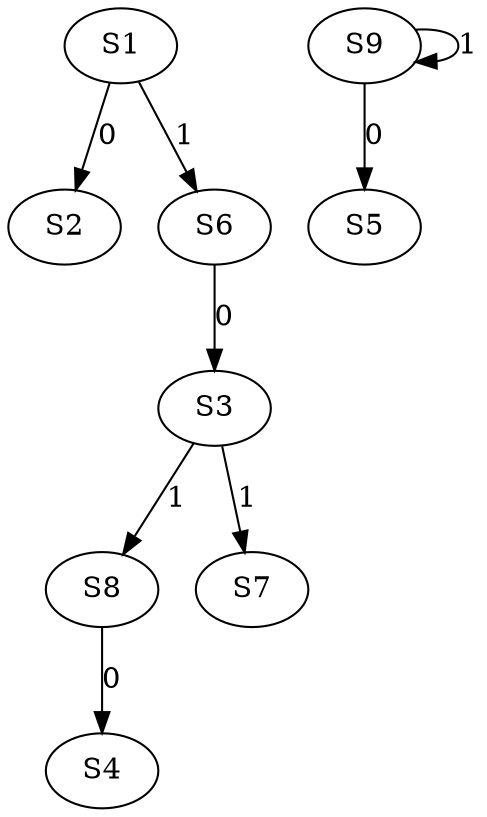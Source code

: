 strict digraph {
	S1 -> S2 [ label = 0 ];
	S6 -> S3 [ label = 0 ];
	S8 -> S4 [ label = 0 ];
	S9 -> S5 [ label = 0 ];
	S1 -> S6 [ label = 1 ];
	S3 -> S7 [ label = 1 ];
	S3 -> S8 [ label = 1 ];
	S9 -> S9 [ label = 1 ];
}